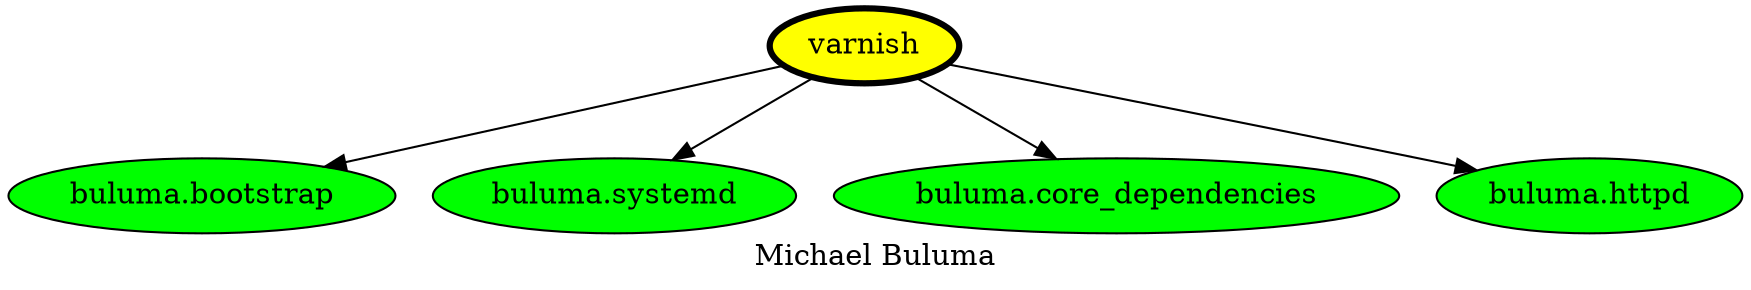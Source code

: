 digraph PhiloDilemma {
  label = "Michael Buluma" ;
  overlap=false
  {
    "varnish" [fillcolor=yellow style=filled penwidth=3]
    "buluma.bootstrap" [fillcolor=green style=filled]
    "buluma.systemd" [fillcolor=green style=filled]
    "buluma.core_dependencies" [fillcolor=green style=filled]
    "buluma.httpd" [fillcolor=green style=filled]
  }
  "varnish" -> "buluma.bootstrap"
  "varnish" -> "buluma.systemd"
  "varnish" -> "buluma.core_dependencies"
  "varnish" -> "buluma.httpd"
}
